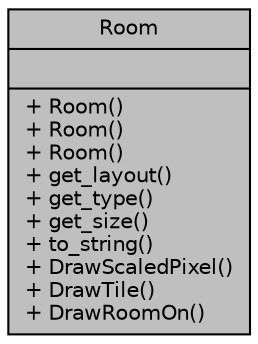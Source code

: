 digraph "Room"
{
 // LATEX_PDF_SIZE
  edge [fontname="Helvetica",fontsize="10",labelfontname="Helvetica",labelfontsize="10"];
  node [fontname="Helvetica",fontsize="10",shape=record];
  Node1 [label="{Room\n||+ Room()\l+ Room()\l+ Room()\l+ get_layout()\l+ get_type()\l+ get_size()\l+ to_string()\l+ DrawScaledPixel()\l+ DrawTile()\l+ DrawRoomOn()\l}",height=0.2,width=0.4,color="black", fillcolor="grey75", style="filled", fontcolor="black",tooltip=" "];
}
